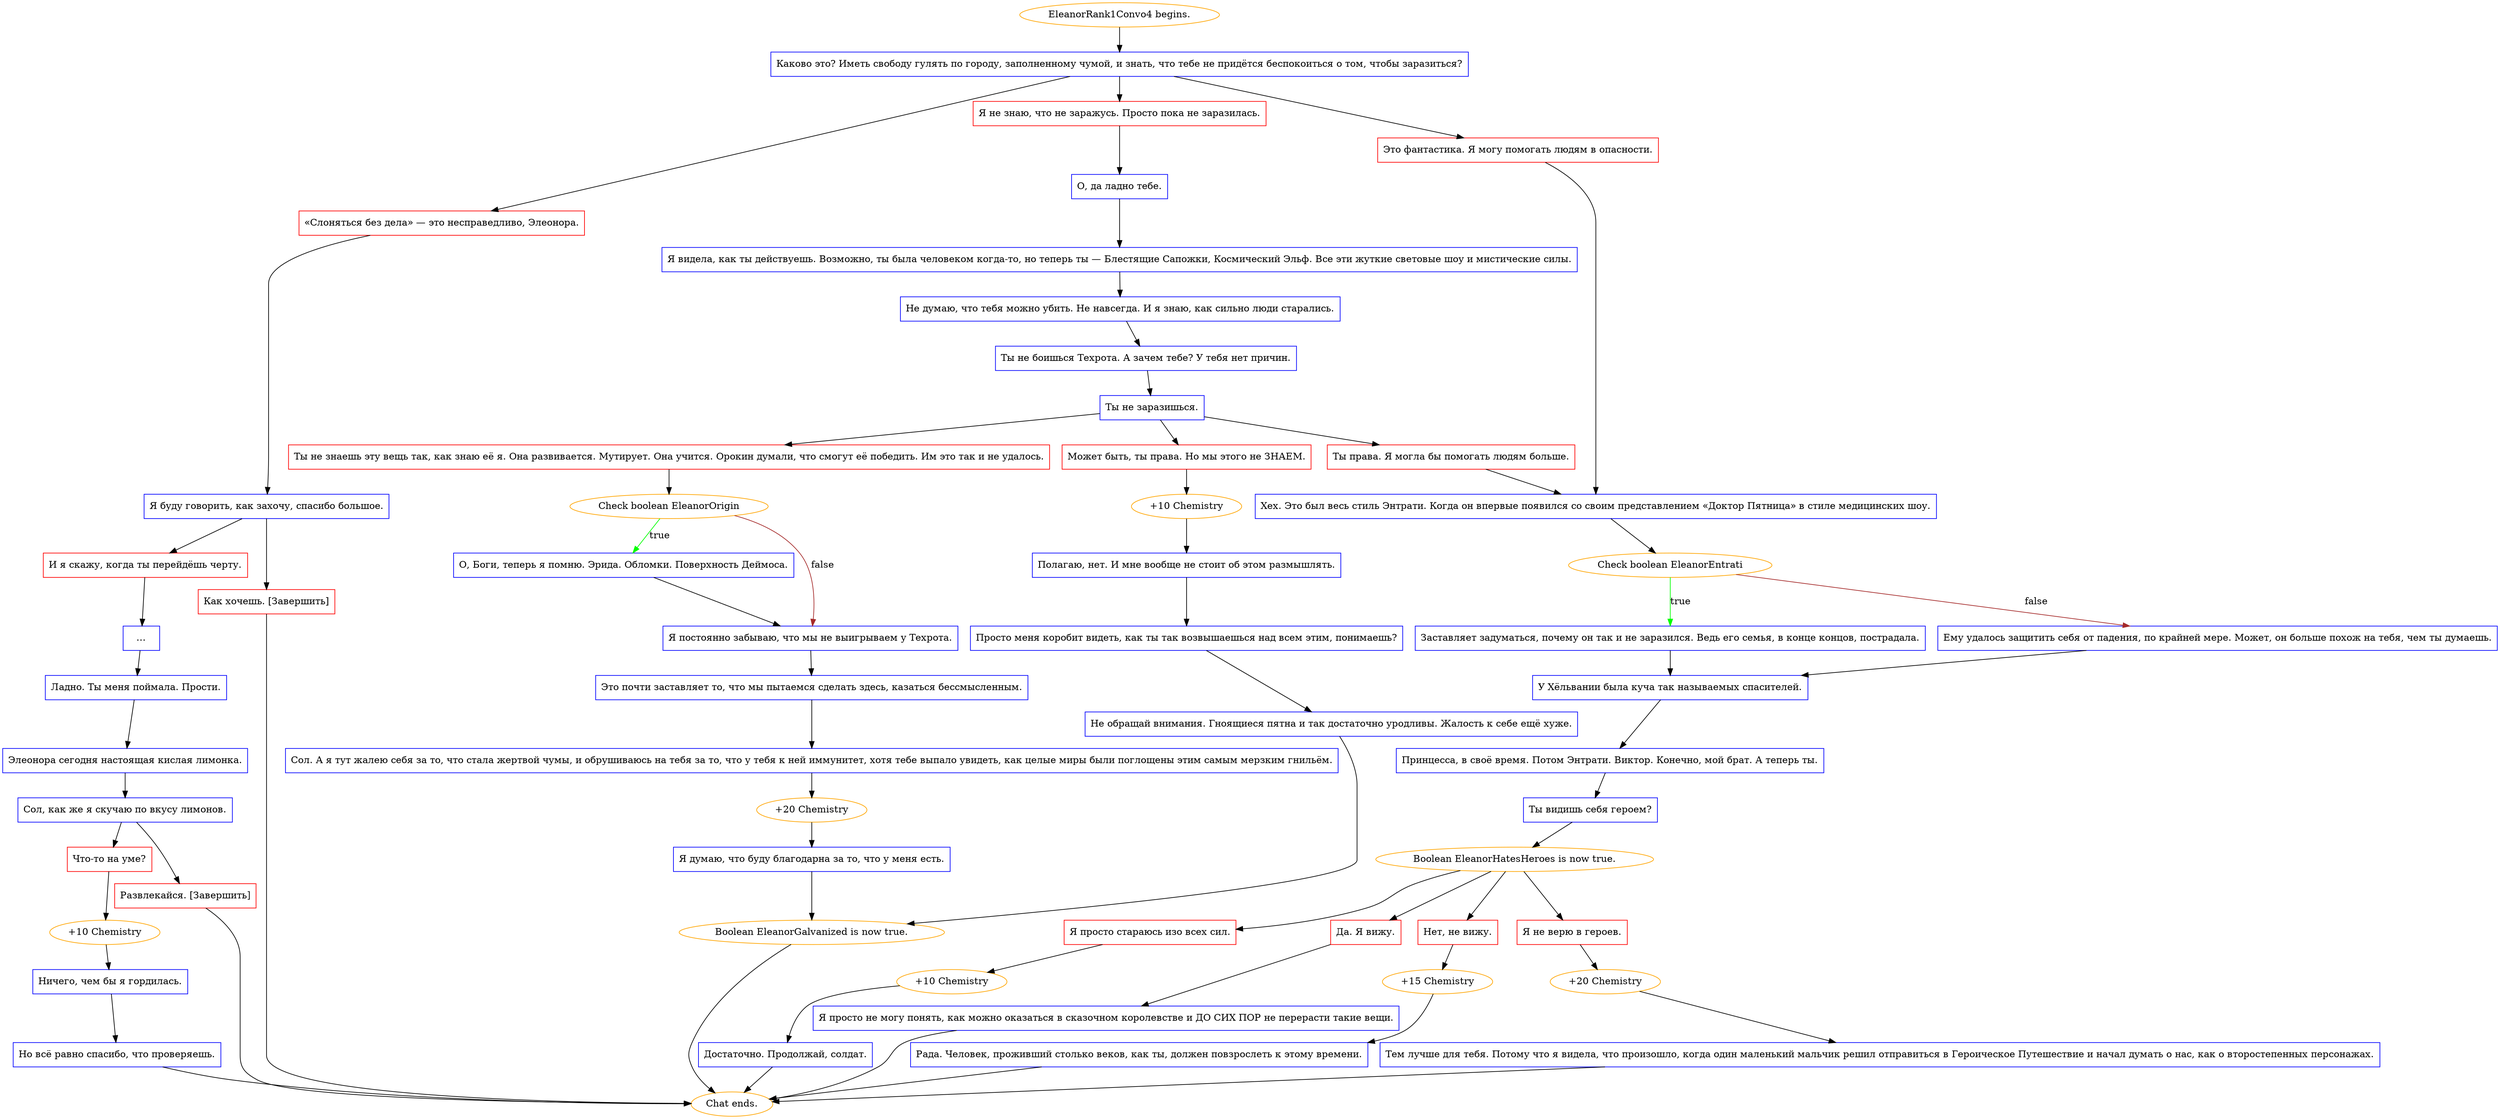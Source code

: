 digraph {
	"EleanorRank1Convo4 begins." [color=orange];
		"EleanorRank1Convo4 begins." -> j2438512257;
	j2438512257 [label="Каково это? Иметь свободу гулять по городу, заполненному чумой, и знать, что тебе не придётся беспокоиться о том, чтобы заразиться?",shape=box,color=blue];
		j2438512257 -> j989582137;
		j2438512257 -> j193682849;
		j2438512257 -> j3607284974;
	j989582137 [label="«Слоняться без дела» — это несправедливо, Элеонора.",shape=box,color=red];
		j989582137 -> j2927657320;
	j193682849 [label="Я не знаю, что не заражусь. Просто пока не заразилась.",shape=box,color=red];
		j193682849 -> j693080563;
	j3607284974 [label="Это фантастика. Я могу помогать людям в опасности.",shape=box,color=red];
		j3607284974 -> j1834363297;
	j2927657320 [label="Я буду говорить, как захочу, спасибо большое.",shape=box,color=blue];
		j2927657320 -> j3449232904;
		j2927657320 -> j1626585517;
	j693080563 [label="О, да ладно тебе.",shape=box,color=blue];
		j693080563 -> j2787377034;
	j1834363297 [label="Хех. Это был весь стиль Энтрати. Когда он впервые появился со своим представлением «Доктор Пятница» в стиле медицинских шоу.",shape=box,color=blue];
		j1834363297 -> j1926239255;
	j3449232904 [label="И я скажу, когда ты перейдёшь черту.",shape=box,color=red];
		j3449232904 -> j1549690755;
	j1626585517 [label="Как хочешь. [Завершить]",shape=box,color=red];
		j1626585517 -> "Chat ends.";
	j2787377034 [label="Я видела, как ты действуешь. Возможно, ты была человеком когда-то, но теперь ты — Блестящие Сапожки, Космический Эльф. Все эти жуткие световые шоу и мистические силы.",shape=box,color=blue];
		j2787377034 -> j1203373744;
	j1926239255 [label="Check boolean EleanorEntrati",color=orange];
		j1926239255 -> j1941562482 [label=true,color=green];
		j1926239255 -> j2183698122 [label=false,color=brown];
	j1549690755 [label="…",shape=box,color=blue];
		j1549690755 -> j2573072108;
	"Chat ends." [color=orange];
	j1203373744 [label="Не думаю, что тебя можно убить. Не навсегда. И я знаю, как сильно люди старались.",shape=box,color=blue];
		j1203373744 -> j3703321807;
	j1941562482 [label="Заставляет задуматься, почему он так и не заразился. Ведь его семья, в конце концов, пострадала.",shape=box,color=blue];
		j1941562482 -> j393537145;
	j2183698122 [label="Ему удалось защитить себя от падения, по крайней мере. Может, он больше похож на тебя, чем ты думаешь.",shape=box,color=blue];
		j2183698122 -> j393537145;
	j2573072108 [label="Ладно. Ты меня поймала. Прости.",shape=box,color=blue];
		j2573072108 -> j1106683107;
	j3703321807 [label="Ты не боишься Техрота. А зачем тебе? У тебя нет причин.",shape=box,color=blue];
		j3703321807 -> j1427994519;
	j393537145 [label="У Хёльвании была куча так называемых спасителей.",shape=box,color=blue];
		j393537145 -> j424092669;
	j1106683107 [label="Элеонора сегодня настоящая кислая лимонка.",shape=box,color=blue];
		j1106683107 -> j1394582088;
	j1427994519 [label="Ты не заразишься.",shape=box,color=blue];
		j1427994519 -> j2414755251;
		j1427994519 -> j461440365;
		j1427994519 -> j418750442;
	j424092669 [label="Принцесса, в своё время. Потом Энтрати. Виктор. Конечно, мой брат. А теперь ты.",shape=box,color=blue];
		j424092669 -> j114449862;
	j1394582088 [label="Сол, как же я скучаю по вкусу лимонов.",shape=box,color=blue];
		j1394582088 -> j2149809163;
		j1394582088 -> j971427076;
	j2414755251 [label="Ты не знаешь эту вещь так, как знаю её я. Она развивается. Мутирует. Она учится. Орокин думали, что смогут её победить. Им это так и не удалось.",shape=box,color=red];
		j2414755251 -> j456008439;
	j461440365 [label="Может быть, ты права. Но мы этого не ЗНАЕМ.",shape=box,color=red];
		j461440365 -> j3865416162;
	j418750442 [label="Ты права. Я могла бы помогать людям больше.",shape=box,color=red];
		j418750442 -> j1834363297;
	j114449862 [label="Ты видишь себя героем?",shape=box,color=blue];
		j114449862 -> j1421556286;
	j2149809163 [label="Что-то на уме?",shape=box,color=red];
		j2149809163 -> j3611693954;
	j971427076 [label="Развлекайся. [Завершить]",shape=box,color=red];
		j971427076 -> "Chat ends.";
	j456008439 [label="Check boolean EleanorOrigin",color=orange];
		j456008439 -> j2294372801 [label=true,color=green];
		j456008439 -> j773792382 [label=false,color=brown];
	j3865416162 [label="+10 Chemistry",color=orange];
		j3865416162 -> j1866055688;
	j1421556286 [label="Boolean EleanorHatesHeroes is now true.",color=orange];
		j1421556286 -> j621036953;
		j1421556286 -> j1517033203;
		j1421556286 -> j166371115;
		j1421556286 -> j1231053458;
	j3611693954 [label="+10 Chemistry",color=orange];
		j3611693954 -> j2015254673;
	j2294372801 [label="О, Боги, теперь я помню. Эрида. Обломки. Поверхность Деймоса.",shape=box,color=blue];
		j2294372801 -> j773792382;
	j773792382 [label="Я постоянно забываю, что мы не выигрываем у Техрота.",shape=box,color=blue];
		j773792382 -> j2071239044;
	j1866055688 [label="Полагаю, нет. И мне вообще не стоит об этом размышлять.",shape=box,color=blue];
		j1866055688 -> j3069999314;
	j621036953 [label="Я просто стараюсь изо всех сил.",shape=box,color=red];
		j621036953 -> j1160374702;
	j1517033203 [label="Да. Я вижу.",shape=box,color=red];
		j1517033203 -> j477195751;
	j166371115 [label="Нет, не вижу.",shape=box,color=red];
		j166371115 -> j2538540326;
	j1231053458 [label="Я не верю в героев.",shape=box,color=red];
		j1231053458 -> j2766409020;
	j2015254673 [label="Ничего, чем бы я гордилась.",shape=box,color=blue];
		j2015254673 -> j2195402682;
	j2071239044 [label="Это почти заставляет то, что мы пытаемся сделать здесь, казаться бессмысленным.",shape=box,color=blue];
		j2071239044 -> j461580609;
	j3069999314 [label="Просто меня коробит видеть, как ты так возвышаешься над всем этим, понимаешь?",shape=box,color=blue];
		j3069999314 -> j1340896980;
	j1160374702 [label="+10 Chemistry",color=orange];
		j1160374702 -> j618947781;
	j477195751 [label="Я просто не могу понять, как можно оказаться в сказочном королевстве и ДО СИХ ПОР не перерасти такие вещи.",shape=box,color=blue];
		j477195751 -> "Chat ends.";
	j2538540326 [label="+15 Chemistry",color=orange];
		j2538540326 -> j3523476260;
	j2766409020 [label="+20 Chemistry",color=orange];
		j2766409020 -> j163703474;
	j2195402682 [label="Но всё равно спасибо, что проверяешь.",shape=box,color=blue];
		j2195402682 -> "Chat ends.";
	j461580609 [label="Сол. А я тут жалею себя за то, что стала жертвой чумы, и обрушиваюсь на тебя за то, что у тебя к ней иммунитет, хотя тебе выпало увидеть, как целые миры были поглощены этим самым мерзким гнильём.",shape=box,color=blue];
		j461580609 -> j2894032751;
	j1340896980 [label="Не обращай внимания. Гноящиеся пятна и так достаточно уродливы. Жалость к себе ещё хуже.",shape=box,color=blue];
		j1340896980 -> j862889717;
	j618947781 [label="Достаточно. Продолжай, солдат.",shape=box,color=blue];
		j618947781 -> "Chat ends.";
	j3523476260 [label="Рада. Человек, проживший столько веков, как ты, должен повзрослеть к этому времени.",shape=box,color=blue];
		j3523476260 -> "Chat ends.";
	j163703474 [label="Тем лучше для тебя. Потому что я видела, что произошло, когда один маленький мальчик решил отправиться в Героическое Путешествие и начал думать о нас, как о второстепенных персонажах.",shape=box,color=blue];
		j163703474 -> "Chat ends.";
	j2894032751 [label="+20 Chemistry",color=orange];
		j2894032751 -> j1451462725;
	j862889717 [label="Boolean EleanorGalvanized is now true.",color=orange];
		j862889717 -> "Chat ends.";
	j1451462725 [label="Я думаю, что буду благодарна за то, что у меня есть.",shape=box,color=blue];
		j1451462725 -> j862889717;
}